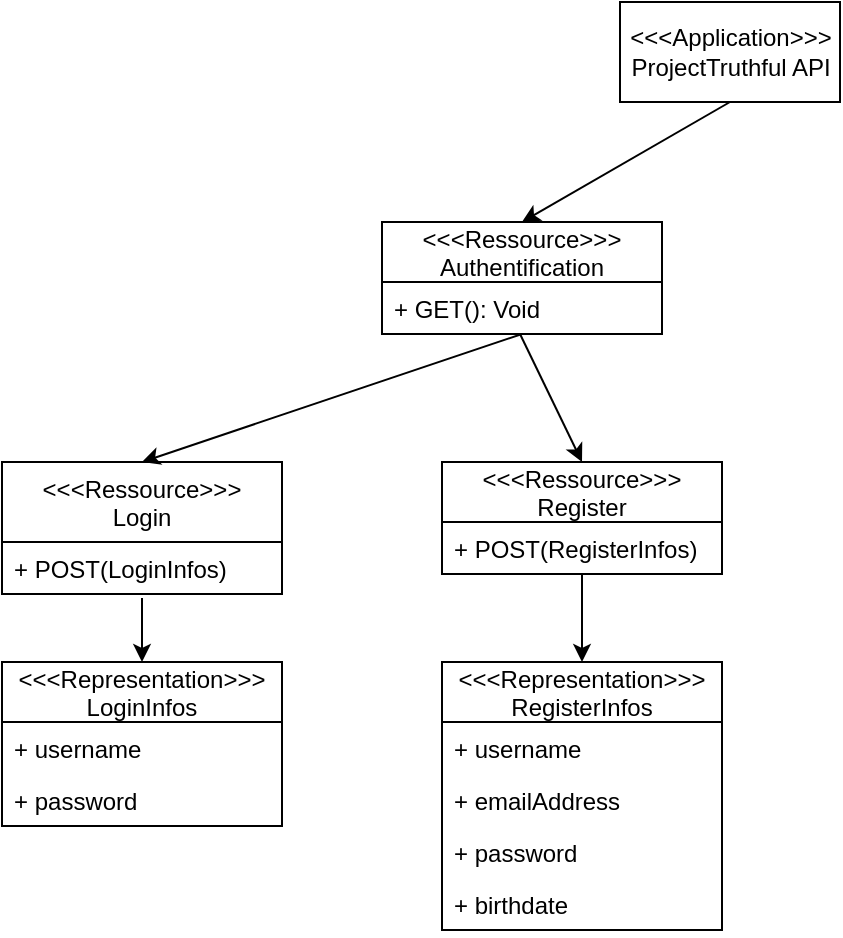 <mxfile version="18.1.3" type="github">
  <diagram id="C5RBs43oDa-KdzZeNtuy" name="Page-1">
    <mxGraphModel dx="1181" dy="647" grid="1" gridSize="10" guides="1" tooltips="1" connect="1" arrows="1" fold="1" page="1" pageScale="1" pageWidth="827" pageHeight="1169" math="0" shadow="0">
      <root>
        <mxCell id="WIyWlLk6GJQsqaUBKTNV-0" />
        <mxCell id="WIyWlLk6GJQsqaUBKTNV-1" parent="WIyWlLk6GJQsqaUBKTNV-0" />
        <mxCell id="Udfs2bS1xesIEVWHUaJf-4" value="&amp;lt;&amp;lt;&amp;lt;Application&amp;gt;&amp;gt;&amp;gt;&lt;br&gt;ProjectTruthful API" style="html=1;" vertex="1" parent="WIyWlLk6GJQsqaUBKTNV-1">
          <mxGeometry x="359" y="560" width="110" height="50" as="geometry" />
        </mxCell>
        <mxCell id="Udfs2bS1xesIEVWHUaJf-5" value="&lt;&lt;&lt;Ressource&gt;&gt;&gt;&#xa;Authentification" style="swimlane;fontStyle=0;childLayout=stackLayout;horizontal=1;startSize=30;fillColor=none;horizontalStack=0;resizeParent=1;resizeParentMax=0;resizeLast=0;collapsible=1;marginBottom=0;" vertex="1" parent="WIyWlLk6GJQsqaUBKTNV-1">
          <mxGeometry x="240" y="670" width="140" height="56" as="geometry" />
        </mxCell>
        <mxCell id="Udfs2bS1xesIEVWHUaJf-26" value="" style="endArrow=classic;html=1;rounded=0;entryX=0.5;entryY=0;entryDx=0;entryDy=0;" edge="1" parent="Udfs2bS1xesIEVWHUaJf-5" target="Udfs2bS1xesIEVWHUaJf-22">
          <mxGeometry width="50" height="50" relative="1" as="geometry">
            <mxPoint x="70" y="56" as="sourcePoint" />
            <mxPoint x="120" y="6" as="targetPoint" />
          </mxGeometry>
        </mxCell>
        <mxCell id="Udfs2bS1xesIEVWHUaJf-20" value="" style="endArrow=classic;html=1;rounded=0;entryX=0.5;entryY=0;entryDx=0;entryDy=0;" edge="1" parent="Udfs2bS1xesIEVWHUaJf-5" target="Udfs2bS1xesIEVWHUaJf-11">
          <mxGeometry width="50" height="50" relative="1" as="geometry">
            <mxPoint x="69" y="56" as="sourcePoint" />
            <mxPoint x="119" y="6" as="targetPoint" />
          </mxGeometry>
        </mxCell>
        <mxCell id="Udfs2bS1xesIEVWHUaJf-7" value="+ GET(): Void" style="text;strokeColor=none;fillColor=none;align=left;verticalAlign=top;spacingLeft=4;spacingRight=4;overflow=hidden;rotatable=0;points=[[0,0.5],[1,0.5]];portConstraint=eastwest;" vertex="1" parent="Udfs2bS1xesIEVWHUaJf-5">
          <mxGeometry y="30" width="140" height="26" as="geometry" />
        </mxCell>
        <mxCell id="Udfs2bS1xesIEVWHUaJf-10" value="" style="endArrow=classic;html=1;rounded=0;entryX=0.5;entryY=0;entryDx=0;entryDy=0;exitX=0.5;exitY=1;exitDx=0;exitDy=0;" edge="1" parent="WIyWlLk6GJQsqaUBKTNV-1" source="Udfs2bS1xesIEVWHUaJf-4" target="Udfs2bS1xesIEVWHUaJf-5">
          <mxGeometry width="50" height="50" relative="1" as="geometry">
            <mxPoint x="270" y="660" as="sourcePoint" />
            <mxPoint x="320" y="610" as="targetPoint" />
          </mxGeometry>
        </mxCell>
        <mxCell id="Udfs2bS1xesIEVWHUaJf-11" value="&lt;&lt;&lt;Ressource&gt;&gt;&gt;&#xa;Register" style="swimlane;fontStyle=0;childLayout=stackLayout;horizontal=1;startSize=30;fillColor=none;horizontalStack=0;resizeParent=1;resizeParentMax=0;resizeLast=0;collapsible=1;marginBottom=0;" vertex="1" parent="WIyWlLk6GJQsqaUBKTNV-1">
          <mxGeometry x="270" y="790" width="140" height="56" as="geometry" />
        </mxCell>
        <mxCell id="Udfs2bS1xesIEVWHUaJf-14" value="+ POST(RegisterInfos)" style="text;strokeColor=none;fillColor=none;align=left;verticalAlign=top;spacingLeft=4;spacingRight=4;overflow=hidden;rotatable=0;points=[[0,0.5],[1,0.5]];portConstraint=eastwest;" vertex="1" parent="Udfs2bS1xesIEVWHUaJf-11">
          <mxGeometry y="30" width="140" height="26" as="geometry" />
        </mxCell>
        <mxCell id="Udfs2bS1xesIEVWHUaJf-15" value="&lt;&lt;&lt;Representation&gt;&gt;&gt;&#xa;RegisterInfos" style="swimlane;fontStyle=0;childLayout=stackLayout;horizontal=1;startSize=30;fillColor=none;horizontalStack=0;resizeParent=1;resizeParentMax=0;resizeLast=0;collapsible=1;marginBottom=0;" vertex="1" parent="WIyWlLk6GJQsqaUBKTNV-1">
          <mxGeometry x="270" y="890" width="140" height="134" as="geometry" />
        </mxCell>
        <mxCell id="Udfs2bS1xesIEVWHUaJf-16" value="+ username" style="text;strokeColor=none;fillColor=none;align=left;verticalAlign=top;spacingLeft=4;spacingRight=4;overflow=hidden;rotatable=0;points=[[0,0.5],[1,0.5]];portConstraint=eastwest;" vertex="1" parent="Udfs2bS1xesIEVWHUaJf-15">
          <mxGeometry y="30" width="140" height="26" as="geometry" />
        </mxCell>
        <mxCell id="Udfs2bS1xesIEVWHUaJf-17" value="+ emailAddress" style="text;strokeColor=none;fillColor=none;align=left;verticalAlign=top;spacingLeft=4;spacingRight=4;overflow=hidden;rotatable=0;points=[[0,0.5],[1,0.5]];portConstraint=eastwest;" vertex="1" parent="Udfs2bS1xesIEVWHUaJf-15">
          <mxGeometry y="56" width="140" height="26" as="geometry" />
        </mxCell>
        <mxCell id="Udfs2bS1xesIEVWHUaJf-18" value="+ password" style="text;strokeColor=none;fillColor=none;align=left;verticalAlign=top;spacingLeft=4;spacingRight=4;overflow=hidden;rotatable=0;points=[[0,0.5],[1,0.5]];portConstraint=eastwest;" vertex="1" parent="Udfs2bS1xesIEVWHUaJf-15">
          <mxGeometry y="82" width="140" height="26" as="geometry" />
        </mxCell>
        <mxCell id="Udfs2bS1xesIEVWHUaJf-19" value="+ birthdate" style="text;strokeColor=none;fillColor=none;align=left;verticalAlign=top;spacingLeft=4;spacingRight=4;overflow=hidden;rotatable=0;points=[[0,0.5],[1,0.5]];portConstraint=eastwest;" vertex="1" parent="Udfs2bS1xesIEVWHUaJf-15">
          <mxGeometry y="108" width="140" height="26" as="geometry" />
        </mxCell>
        <mxCell id="Udfs2bS1xesIEVWHUaJf-21" value="" style="endArrow=classic;html=1;rounded=0;entryX=0.5;entryY=0;entryDx=0;entryDy=0;" edge="1" parent="WIyWlLk6GJQsqaUBKTNV-1" target="Udfs2bS1xesIEVWHUaJf-15">
          <mxGeometry width="50" height="50" relative="1" as="geometry">
            <mxPoint x="340" y="846" as="sourcePoint" />
            <mxPoint x="360" y="890" as="targetPoint" />
          </mxGeometry>
        </mxCell>
        <mxCell id="Udfs2bS1xesIEVWHUaJf-22" value="&lt;&lt;&lt;Ressource&gt;&gt;&gt;&#xa;Login" style="swimlane;fontStyle=0;childLayout=stackLayout;horizontal=1;startSize=40;fillColor=none;horizontalStack=0;resizeParent=1;resizeParentMax=0;resizeLast=0;collapsible=1;marginBottom=0;" vertex="1" parent="WIyWlLk6GJQsqaUBKTNV-1">
          <mxGeometry x="50" y="790" width="140" height="66" as="geometry" />
        </mxCell>
        <mxCell id="Udfs2bS1xesIEVWHUaJf-32" value="" style="endArrow=classic;html=1;rounded=0;entryX=0.5;entryY=0;entryDx=0;entryDy=0;" edge="1" parent="Udfs2bS1xesIEVWHUaJf-22" target="Udfs2bS1xesIEVWHUaJf-27">
          <mxGeometry width="50" height="50" relative="1" as="geometry">
            <mxPoint x="70" y="68" as="sourcePoint" />
            <mxPoint x="120" y="18" as="targetPoint" />
          </mxGeometry>
        </mxCell>
        <mxCell id="Udfs2bS1xesIEVWHUaJf-23" value="+ POST(LoginInfos)" style="text;strokeColor=none;fillColor=none;align=left;verticalAlign=top;spacingLeft=4;spacingRight=4;overflow=hidden;rotatable=0;points=[[0,0.5],[1,0.5]];portConstraint=eastwest;" vertex="1" parent="Udfs2bS1xesIEVWHUaJf-22">
          <mxGeometry y="40" width="140" height="26" as="geometry" />
        </mxCell>
        <mxCell id="Udfs2bS1xesIEVWHUaJf-27" value="&lt;&lt;&lt;Representation&gt;&gt;&gt;&#xa;LoginInfos" style="swimlane;fontStyle=0;childLayout=stackLayout;horizontal=1;startSize=30;fillColor=none;horizontalStack=0;resizeParent=1;resizeParentMax=0;resizeLast=0;collapsible=1;marginBottom=0;" vertex="1" parent="WIyWlLk6GJQsqaUBKTNV-1">
          <mxGeometry x="50" y="890" width="140" height="82" as="geometry" />
        </mxCell>
        <mxCell id="Udfs2bS1xesIEVWHUaJf-28" value="+ username" style="text;strokeColor=none;fillColor=none;align=left;verticalAlign=top;spacingLeft=4;spacingRight=4;overflow=hidden;rotatable=0;points=[[0,0.5],[1,0.5]];portConstraint=eastwest;" vertex="1" parent="Udfs2bS1xesIEVWHUaJf-27">
          <mxGeometry y="30" width="140" height="26" as="geometry" />
        </mxCell>
        <mxCell id="Udfs2bS1xesIEVWHUaJf-30" value="+ password" style="text;strokeColor=none;fillColor=none;align=left;verticalAlign=top;spacingLeft=4;spacingRight=4;overflow=hidden;rotatable=0;points=[[0,0.5],[1,0.5]];portConstraint=eastwest;" vertex="1" parent="Udfs2bS1xesIEVWHUaJf-27">
          <mxGeometry y="56" width="140" height="26" as="geometry" />
        </mxCell>
      </root>
    </mxGraphModel>
  </diagram>
</mxfile>
